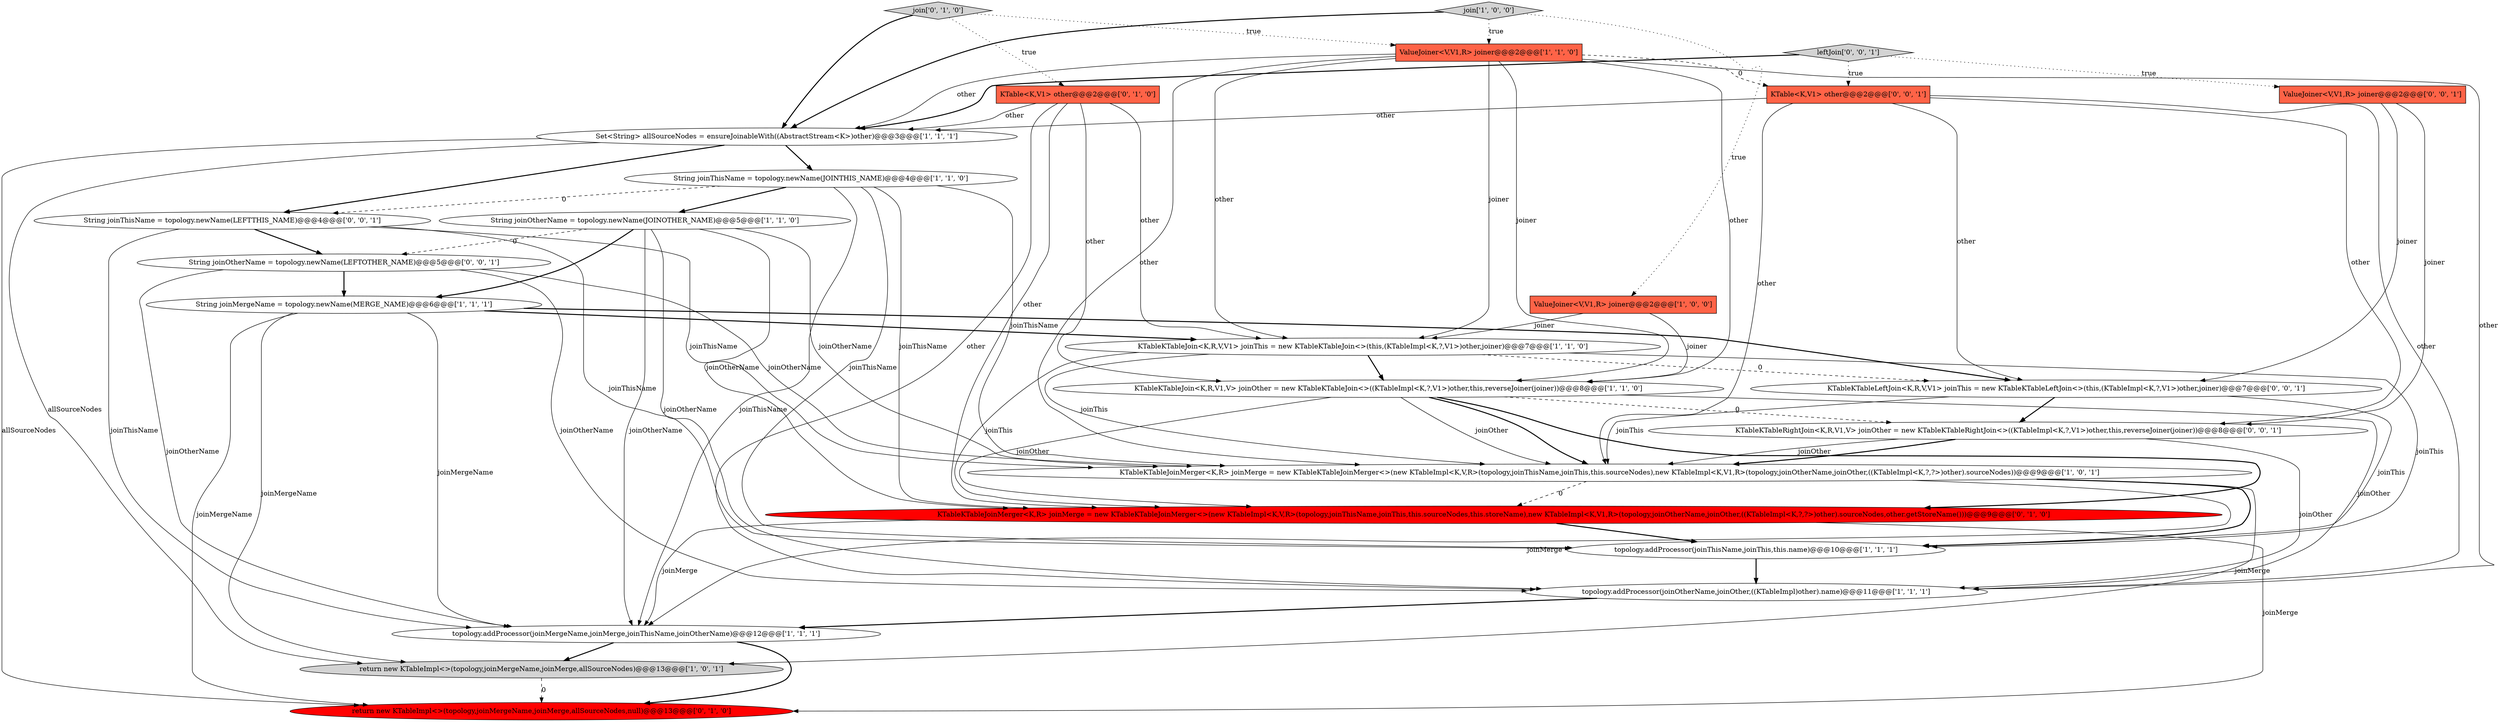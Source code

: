 digraph {
18 [style = filled, label = "ValueJoiner<V,V1,R> joiner@@@2@@@['0', '0', '1']", fillcolor = tomato, shape = box image = "AAA0AAABBB3BBB"];
14 [style = filled, label = "join['0', '1', '0']", fillcolor = lightgray, shape = diamond image = "AAA0AAABBB2BBB"];
20 [style = filled, label = "KTableKTableRightJoin<K,R,V1,V> joinOther = new KTableKTableRightJoin<>((KTableImpl<K,?,V1>)other,this,reverseJoiner(joiner))@@@8@@@['0', '0', '1']", fillcolor = white, shape = ellipse image = "AAA0AAABBB3BBB"];
11 [style = filled, label = "String joinThisName = topology.newName(JOINTHIS_NAME)@@@4@@@['1', '1', '0']", fillcolor = white, shape = ellipse image = "AAA0AAABBB1BBB"];
9 [style = filled, label = "topology.addProcessor(joinThisName,joinThis,this.name)@@@10@@@['1', '1', '1']", fillcolor = white, shape = ellipse image = "AAA0AAABBB1BBB"];
0 [style = filled, label = "String joinOtherName = topology.newName(JOINOTHER_NAME)@@@5@@@['1', '1', '0']", fillcolor = white, shape = ellipse image = "AAA0AAABBB1BBB"];
22 [style = filled, label = "KTableKTableLeftJoin<K,R,V,V1> joinThis = new KTableKTableLeftJoin<>(this,(KTableImpl<K,?,V1>)other,joiner)@@@7@@@['0', '0', '1']", fillcolor = white, shape = ellipse image = "AAA0AAABBB3BBB"];
4 [style = filled, label = "ValueJoiner<V,V1,R> joiner@@@2@@@['1', '0', '0']", fillcolor = tomato, shape = box image = "AAA0AAABBB1BBB"];
13 [style = filled, label = "KTableKTableJoin<K,R,V,V1> joinThis = new KTableKTableJoin<>(this,(KTableImpl<K,?,V1>)other,joiner)@@@7@@@['1', '1', '0']", fillcolor = white, shape = ellipse image = "AAA0AAABBB1BBB"];
10 [style = filled, label = "join['1', '0', '0']", fillcolor = lightgray, shape = diamond image = "AAA0AAABBB1BBB"];
17 [style = filled, label = "KTable<K,V1> other@@@2@@@['0', '1', '0']", fillcolor = tomato, shape = box image = "AAA0AAABBB2BBB"];
19 [style = filled, label = "leftJoin['0', '0', '1']", fillcolor = lightgray, shape = diamond image = "AAA0AAABBB3BBB"];
3 [style = filled, label = "topology.addProcessor(joinMergeName,joinMerge,joinThisName,joinOtherName)@@@12@@@['1', '1', '1']", fillcolor = white, shape = ellipse image = "AAA0AAABBB1BBB"];
6 [style = filled, label = "topology.addProcessor(joinOtherName,joinOther,((KTableImpl)other).name)@@@11@@@['1', '1', '1']", fillcolor = white, shape = ellipse image = "AAA0AAABBB1BBB"];
5 [style = filled, label = "Set<String> allSourceNodes = ensureJoinableWith((AbstractStream<K>)other)@@@3@@@['1', '1', '1']", fillcolor = white, shape = ellipse image = "AAA0AAABBB1BBB"];
15 [style = filled, label = "return new KTableImpl<>(topology,joinMergeName,joinMerge,allSourceNodes,null)@@@13@@@['0', '1', '0']", fillcolor = red, shape = ellipse image = "AAA1AAABBB2BBB"];
8 [style = filled, label = "KTableKTableJoin<K,R,V1,V> joinOther = new KTableKTableJoin<>((KTableImpl<K,?,V1>)other,this,reverseJoiner(joiner))@@@8@@@['1', '1', '0']", fillcolor = white, shape = ellipse image = "AAA0AAABBB1BBB"];
2 [style = filled, label = "String joinMergeName = topology.newName(MERGE_NAME)@@@6@@@['1', '1', '1']", fillcolor = white, shape = ellipse image = "AAA0AAABBB1BBB"];
24 [style = filled, label = "String joinThisName = topology.newName(LEFTTHIS_NAME)@@@4@@@['0', '0', '1']", fillcolor = white, shape = ellipse image = "AAA0AAABBB3BBB"];
1 [style = filled, label = "return new KTableImpl<>(topology,joinMergeName,joinMerge,allSourceNodes)@@@13@@@['1', '0', '1']", fillcolor = lightgray, shape = ellipse image = "AAA0AAABBB1BBB"];
23 [style = filled, label = "KTable<K,V1> other@@@2@@@['0', '0', '1']", fillcolor = tomato, shape = box image = "AAA0AAABBB3BBB"];
21 [style = filled, label = "String joinOtherName = topology.newName(LEFTOTHER_NAME)@@@5@@@['0', '0', '1']", fillcolor = white, shape = ellipse image = "AAA0AAABBB3BBB"];
7 [style = filled, label = "ValueJoiner<V,V1,R> joiner@@@2@@@['1', '1', '0']", fillcolor = tomato, shape = box image = "AAA0AAABBB1BBB"];
12 [style = filled, label = "KTableKTableJoinMerger<K,R> joinMerge = new KTableKTableJoinMerger<>(new KTableImpl<K,V,R>(topology,joinThisName,joinThis,this.sourceNodes),new KTableImpl<K,V1,R>(topology,joinOtherName,joinOther,((KTableImpl<K,?,?>)other).sourceNodes))@@@9@@@['1', '0', '1']", fillcolor = white, shape = ellipse image = "AAA0AAABBB1BBB"];
16 [style = filled, label = "KTableKTableJoinMerger<K,R> joinMerge = new KTableKTableJoinMerger<>(new KTableImpl<K,V,R>(topology,joinThisName,joinThis,this.sourceNodes,this.storeName),new KTableImpl<K,V1,R>(topology,joinOtherName,joinOther,((KTableImpl<K,?,?>)other).sourceNodes,other.getStoreName()))@@@9@@@['0', '1', '0']", fillcolor = red, shape = ellipse image = "AAA1AAABBB2BBB"];
21->3 [style = solid, label="joinOtherName"];
6->3 [style = bold, label=""];
8->16 [style = bold, label=""];
13->16 [style = solid, label="joinThis"];
0->16 [style = solid, label="joinOtherName"];
1->15 [style = dashed, label="0"];
17->5 [style = solid, label="other"];
24->3 [style = solid, label="joinThisName"];
11->3 [style = solid, label="joinThisName"];
18->20 [style = solid, label="joiner"];
12->3 [style = solid, label="joinMerge"];
8->16 [style = solid, label="joinOther"];
12->9 [style = bold, label=""];
9->6 [style = bold, label=""];
21->2 [style = bold, label=""];
19->5 [style = bold, label=""];
16->3 [style = solid, label="joinMerge"];
8->12 [style = solid, label="joinOther"];
24->21 [style = bold, label=""];
14->7 [style = dotted, label="true"];
10->4 [style = dotted, label="true"];
16->9 [style = bold, label=""];
5->1 [style = solid, label="allSourceNodes"];
2->1 [style = solid, label="joinMergeName"];
17->6 [style = solid, label="other"];
2->15 [style = solid, label="joinMergeName"];
7->6 [style = solid, label="other"];
22->12 [style = solid, label="joinThis"];
22->20 [style = bold, label=""];
24->12 [style = solid, label="joinThisName"];
5->15 [style = solid, label="allSourceNodes"];
7->13 [style = solid, label="joiner"];
22->9 [style = solid, label="joinThis"];
0->12 [style = solid, label="joinOtherName"];
12->1 [style = solid, label="joinMerge"];
5->11 [style = bold, label=""];
20->6 [style = solid, label="joinOther"];
11->12 [style = solid, label="joinThisName"];
23->5 [style = solid, label="other"];
7->12 [style = solid, label="other"];
7->23 [style = dashed, label="0"];
3->1 [style = bold, label=""];
0->3 [style = solid, label="joinOtherName"];
23->12 [style = solid, label="other"];
7->13 [style = solid, label="other"];
17->16 [style = solid, label="other"];
0->6 [style = solid, label="joinOtherName"];
19->18 [style = dotted, label="true"];
2->3 [style = solid, label="joinMergeName"];
17->8 [style = solid, label="other"];
13->9 [style = solid, label="joinThis"];
14->17 [style = dotted, label="true"];
13->12 [style = solid, label="joinThis"];
10->5 [style = bold, label=""];
5->24 [style = bold, label=""];
7->8 [style = solid, label="joiner"];
18->22 [style = solid, label="joiner"];
23->6 [style = solid, label="other"];
8->12 [style = bold, label=""];
14->5 [style = bold, label=""];
12->16 [style = dashed, label="0"];
21->6 [style = solid, label="joinOtherName"];
7->5 [style = solid, label="other"];
7->8 [style = solid, label="other"];
0->2 [style = bold, label=""];
8->20 [style = dashed, label="0"];
8->6 [style = solid, label="joinOther"];
19->23 [style = dotted, label="true"];
3->15 [style = bold, label=""];
21->12 [style = solid, label="joinOtherName"];
23->22 [style = solid, label="other"];
23->20 [style = solid, label="other"];
2->13 [style = bold, label=""];
16->15 [style = solid, label="joinMerge"];
11->0 [style = bold, label=""];
4->8 [style = solid, label="joiner"];
0->21 [style = dashed, label="0"];
17->13 [style = solid, label="other"];
11->24 [style = dashed, label="0"];
20->12 [style = bold, label=""];
11->9 [style = solid, label="joinThisName"];
13->8 [style = bold, label=""];
2->22 [style = bold, label=""];
24->9 [style = solid, label="joinThisName"];
13->22 [style = dashed, label="0"];
10->7 [style = dotted, label="true"];
20->12 [style = solid, label="joinOther"];
11->16 [style = solid, label="joinThisName"];
4->13 [style = solid, label="joiner"];
}
